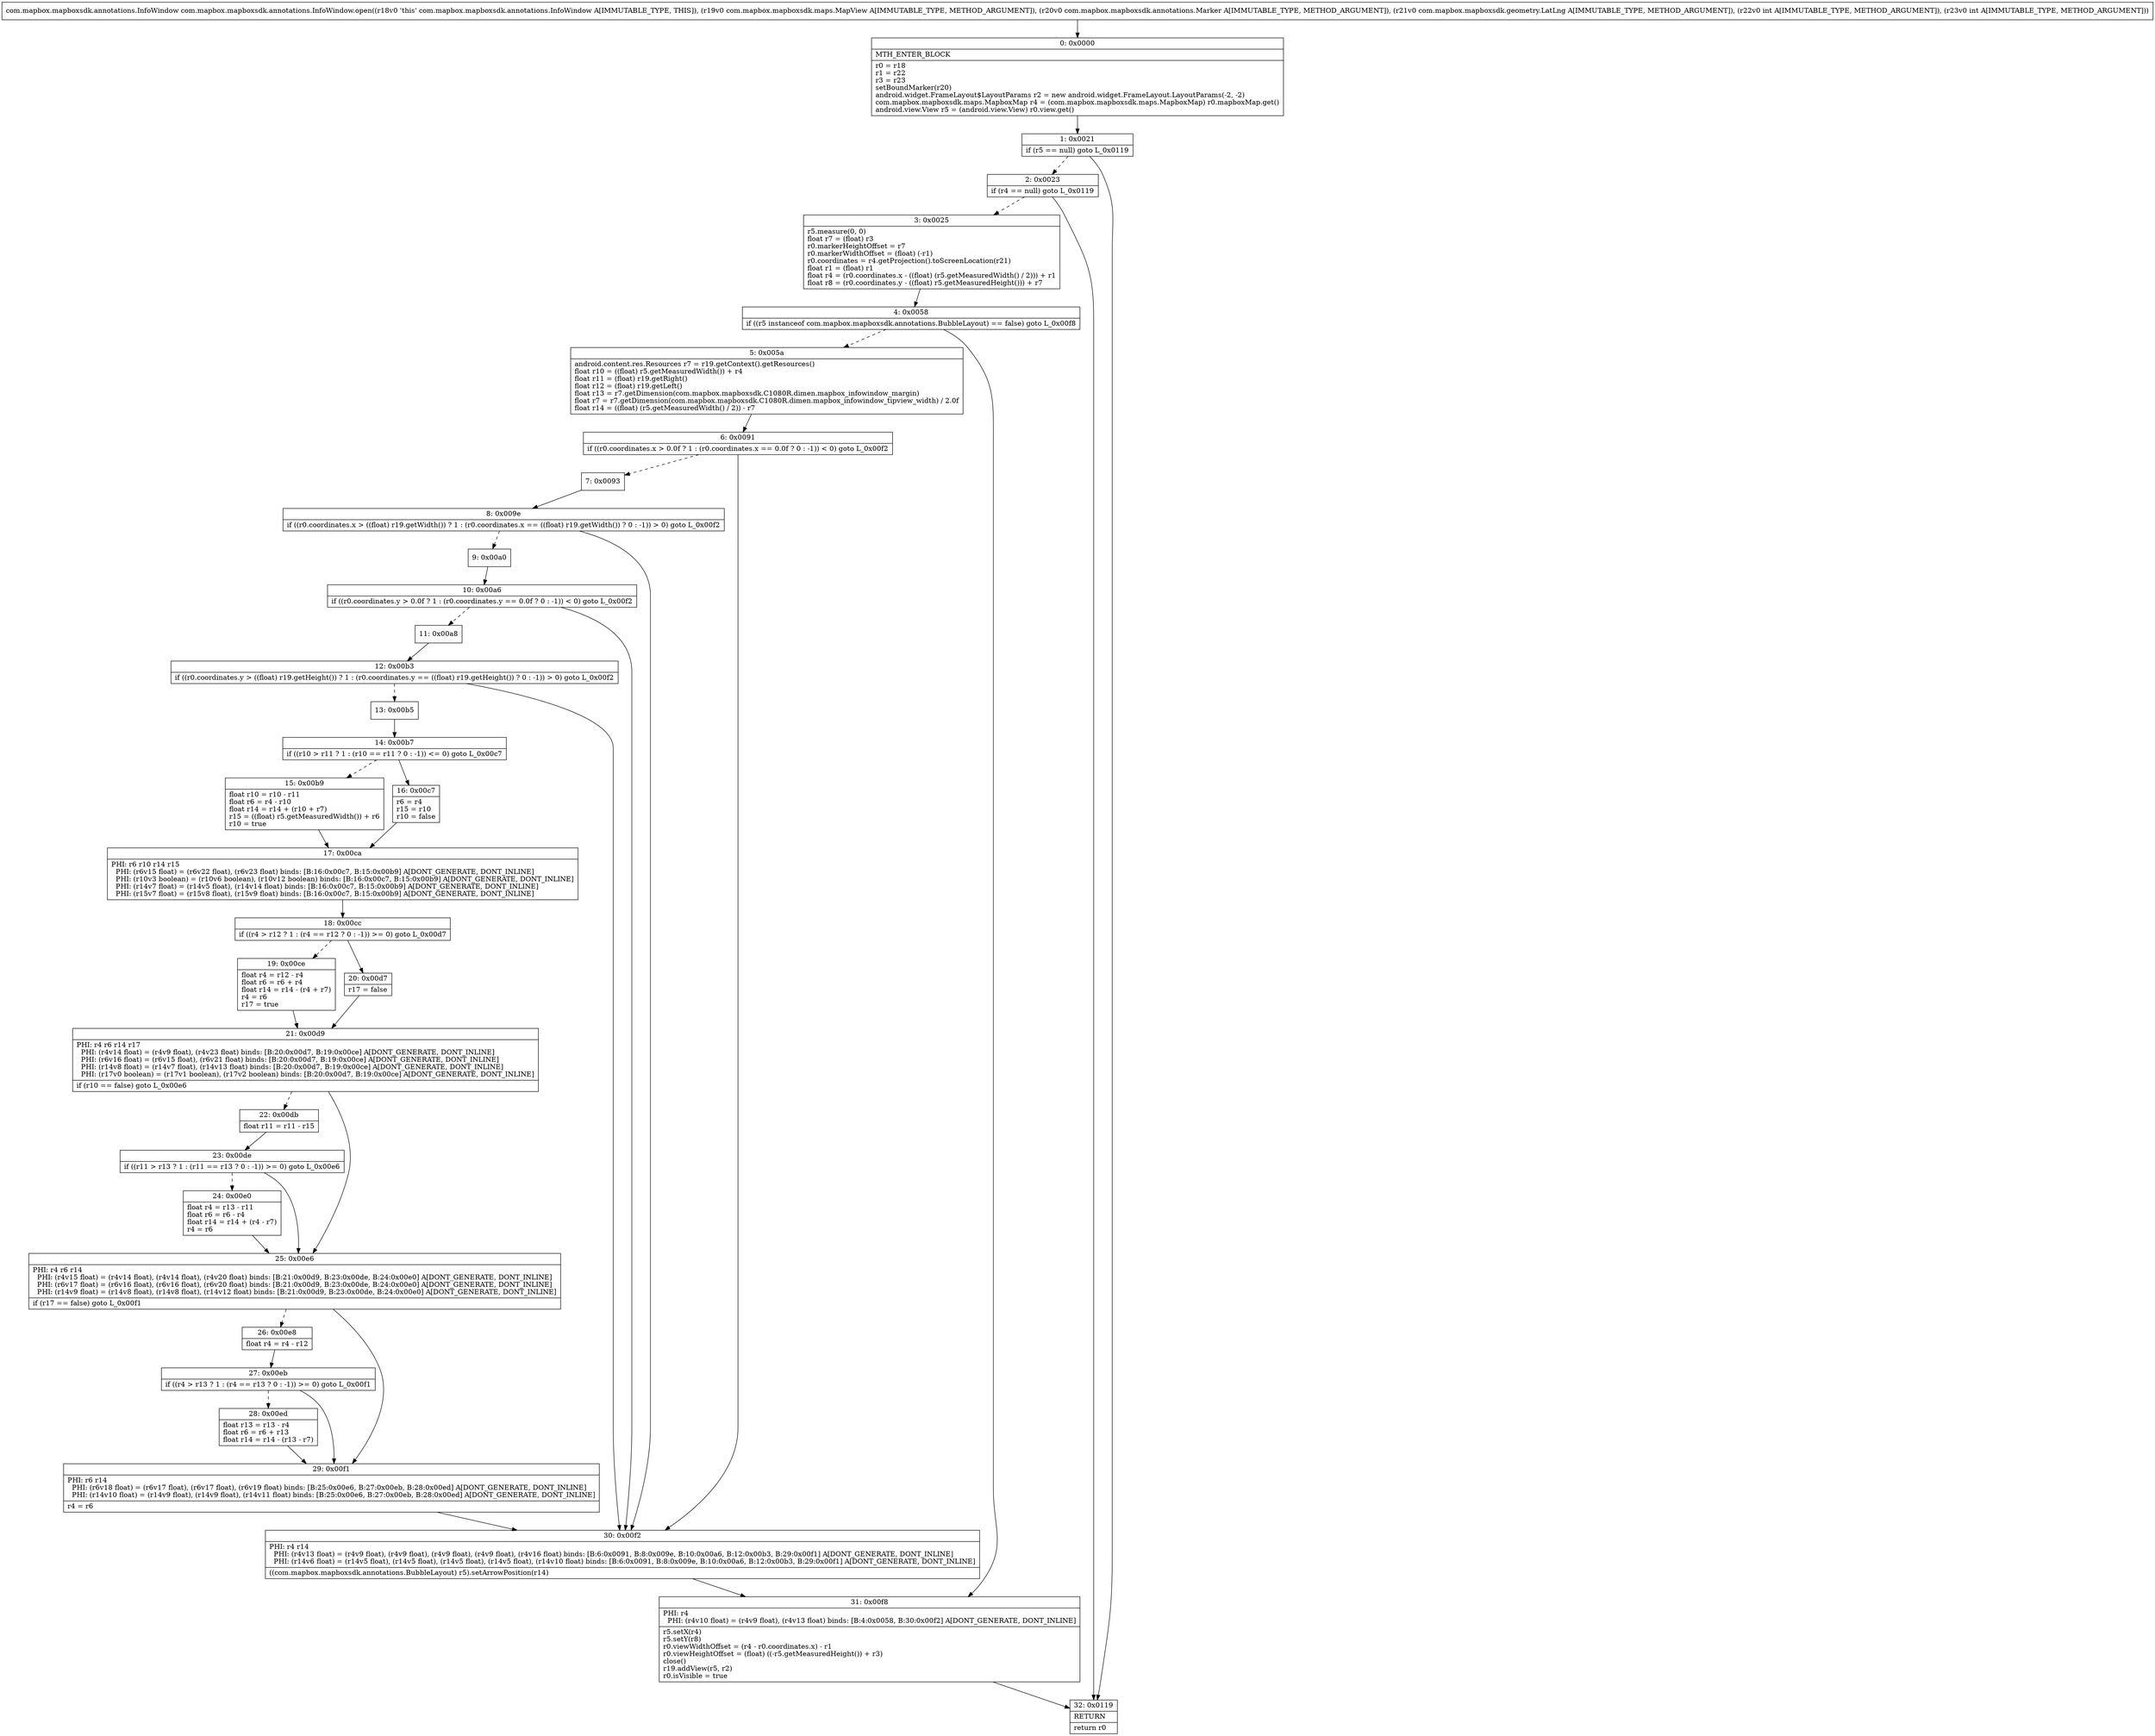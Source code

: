 digraph "CFG forcom.mapbox.mapboxsdk.annotations.InfoWindow.open(Lcom\/mapbox\/mapboxsdk\/maps\/MapView;Lcom\/mapbox\/mapboxsdk\/annotations\/Marker;Lcom\/mapbox\/mapboxsdk\/geometry\/LatLng;II)Lcom\/mapbox\/mapboxsdk\/annotations\/InfoWindow;" {
Node_0 [shape=record,label="{0\:\ 0x0000|MTH_ENTER_BLOCK\l|r0 = r18\lr1 = r22\lr3 = r23\lsetBoundMarker(r20)\landroid.widget.FrameLayout$LayoutParams r2 = new android.widget.FrameLayout.LayoutParams(\-2, \-2)\lcom.mapbox.mapboxsdk.maps.MapboxMap r4 = (com.mapbox.mapboxsdk.maps.MapboxMap) r0.mapboxMap.get()\landroid.view.View r5 = (android.view.View) r0.view.get()\l}"];
Node_1 [shape=record,label="{1\:\ 0x0021|if (r5 == null) goto L_0x0119\l}"];
Node_2 [shape=record,label="{2\:\ 0x0023|if (r4 == null) goto L_0x0119\l}"];
Node_3 [shape=record,label="{3\:\ 0x0025|r5.measure(0, 0)\lfloat r7 = (float) r3\lr0.markerHeightOffset = r7\lr0.markerWidthOffset = (float) (\-r1)\lr0.coordinates = r4.getProjection().toScreenLocation(r21)\lfloat r1 = (float) r1\lfloat r4 = (r0.coordinates.x \- ((float) (r5.getMeasuredWidth() \/ 2))) + r1\lfloat r8 = (r0.coordinates.y \- ((float) r5.getMeasuredHeight())) + r7\l}"];
Node_4 [shape=record,label="{4\:\ 0x0058|if ((r5 instanceof com.mapbox.mapboxsdk.annotations.BubbleLayout) == false) goto L_0x00f8\l}"];
Node_5 [shape=record,label="{5\:\ 0x005a|android.content.res.Resources r7 = r19.getContext().getResources()\lfloat r10 = ((float) r5.getMeasuredWidth()) + r4\lfloat r11 = (float) r19.getRight()\lfloat r12 = (float) r19.getLeft()\lfloat r13 = r7.getDimension(com.mapbox.mapboxsdk.C1080R.dimen.mapbox_infowindow_margin)\lfloat r7 = r7.getDimension(com.mapbox.mapboxsdk.C1080R.dimen.mapbox_infowindow_tipview_width) \/ 2.0f\lfloat r14 = ((float) (r5.getMeasuredWidth() \/ 2)) \- r7\l}"];
Node_6 [shape=record,label="{6\:\ 0x0091|if ((r0.coordinates.x \> 0.0f ? 1 : (r0.coordinates.x == 0.0f ? 0 : \-1)) \< 0) goto L_0x00f2\l}"];
Node_7 [shape=record,label="{7\:\ 0x0093}"];
Node_8 [shape=record,label="{8\:\ 0x009e|if ((r0.coordinates.x \> ((float) r19.getWidth()) ? 1 : (r0.coordinates.x == ((float) r19.getWidth()) ? 0 : \-1)) \> 0) goto L_0x00f2\l}"];
Node_9 [shape=record,label="{9\:\ 0x00a0}"];
Node_10 [shape=record,label="{10\:\ 0x00a6|if ((r0.coordinates.y \> 0.0f ? 1 : (r0.coordinates.y == 0.0f ? 0 : \-1)) \< 0) goto L_0x00f2\l}"];
Node_11 [shape=record,label="{11\:\ 0x00a8}"];
Node_12 [shape=record,label="{12\:\ 0x00b3|if ((r0.coordinates.y \> ((float) r19.getHeight()) ? 1 : (r0.coordinates.y == ((float) r19.getHeight()) ? 0 : \-1)) \> 0) goto L_0x00f2\l}"];
Node_13 [shape=record,label="{13\:\ 0x00b5}"];
Node_14 [shape=record,label="{14\:\ 0x00b7|if ((r10 \> r11 ? 1 : (r10 == r11 ? 0 : \-1)) \<= 0) goto L_0x00c7\l}"];
Node_15 [shape=record,label="{15\:\ 0x00b9|float r10 = r10 \- r11\lfloat r6 = r4 \- r10\lfloat r14 = r14 + (r10 + r7)\lr15 = ((float) r5.getMeasuredWidth()) + r6\lr10 = true\l}"];
Node_16 [shape=record,label="{16\:\ 0x00c7|r6 = r4\lr15 = r10\lr10 = false\l}"];
Node_17 [shape=record,label="{17\:\ 0x00ca|PHI: r6 r10 r14 r15 \l  PHI: (r6v15 float) = (r6v22 float), (r6v23 float) binds: [B:16:0x00c7, B:15:0x00b9] A[DONT_GENERATE, DONT_INLINE]\l  PHI: (r10v3 boolean) = (r10v6 boolean), (r10v12 boolean) binds: [B:16:0x00c7, B:15:0x00b9] A[DONT_GENERATE, DONT_INLINE]\l  PHI: (r14v7 float) = (r14v5 float), (r14v14 float) binds: [B:16:0x00c7, B:15:0x00b9] A[DONT_GENERATE, DONT_INLINE]\l  PHI: (r15v7 float) = (r15v8 float), (r15v9 float) binds: [B:16:0x00c7, B:15:0x00b9] A[DONT_GENERATE, DONT_INLINE]\l}"];
Node_18 [shape=record,label="{18\:\ 0x00cc|if ((r4 \> r12 ? 1 : (r4 == r12 ? 0 : \-1)) \>= 0) goto L_0x00d7\l}"];
Node_19 [shape=record,label="{19\:\ 0x00ce|float r4 = r12 \- r4\lfloat r6 = r6 + r4\lfloat r14 = r14 \- (r4 + r7)\lr4 = r6\lr17 = true\l}"];
Node_20 [shape=record,label="{20\:\ 0x00d7|r17 = false\l}"];
Node_21 [shape=record,label="{21\:\ 0x00d9|PHI: r4 r6 r14 r17 \l  PHI: (r4v14 float) = (r4v9 float), (r4v23 float) binds: [B:20:0x00d7, B:19:0x00ce] A[DONT_GENERATE, DONT_INLINE]\l  PHI: (r6v16 float) = (r6v15 float), (r6v21 float) binds: [B:20:0x00d7, B:19:0x00ce] A[DONT_GENERATE, DONT_INLINE]\l  PHI: (r14v8 float) = (r14v7 float), (r14v13 float) binds: [B:20:0x00d7, B:19:0x00ce] A[DONT_GENERATE, DONT_INLINE]\l  PHI: (r17v0 boolean) = (r17v1 boolean), (r17v2 boolean) binds: [B:20:0x00d7, B:19:0x00ce] A[DONT_GENERATE, DONT_INLINE]\l|if (r10 == false) goto L_0x00e6\l}"];
Node_22 [shape=record,label="{22\:\ 0x00db|float r11 = r11 \- r15\l}"];
Node_23 [shape=record,label="{23\:\ 0x00de|if ((r11 \> r13 ? 1 : (r11 == r13 ? 0 : \-1)) \>= 0) goto L_0x00e6\l}"];
Node_24 [shape=record,label="{24\:\ 0x00e0|float r4 = r13 \- r11\lfloat r6 = r6 \- r4\lfloat r14 = r14 + (r4 \- r7)\lr4 = r6\l}"];
Node_25 [shape=record,label="{25\:\ 0x00e6|PHI: r4 r6 r14 \l  PHI: (r4v15 float) = (r4v14 float), (r4v14 float), (r4v20 float) binds: [B:21:0x00d9, B:23:0x00de, B:24:0x00e0] A[DONT_GENERATE, DONT_INLINE]\l  PHI: (r6v17 float) = (r6v16 float), (r6v16 float), (r6v20 float) binds: [B:21:0x00d9, B:23:0x00de, B:24:0x00e0] A[DONT_GENERATE, DONT_INLINE]\l  PHI: (r14v9 float) = (r14v8 float), (r14v8 float), (r14v12 float) binds: [B:21:0x00d9, B:23:0x00de, B:24:0x00e0] A[DONT_GENERATE, DONT_INLINE]\l|if (r17 == false) goto L_0x00f1\l}"];
Node_26 [shape=record,label="{26\:\ 0x00e8|float r4 = r4 \- r12\l}"];
Node_27 [shape=record,label="{27\:\ 0x00eb|if ((r4 \> r13 ? 1 : (r4 == r13 ? 0 : \-1)) \>= 0) goto L_0x00f1\l}"];
Node_28 [shape=record,label="{28\:\ 0x00ed|float r13 = r13 \- r4\lfloat r6 = r6 + r13\lfloat r14 = r14 \- (r13 \- r7)\l}"];
Node_29 [shape=record,label="{29\:\ 0x00f1|PHI: r6 r14 \l  PHI: (r6v18 float) = (r6v17 float), (r6v17 float), (r6v19 float) binds: [B:25:0x00e6, B:27:0x00eb, B:28:0x00ed] A[DONT_GENERATE, DONT_INLINE]\l  PHI: (r14v10 float) = (r14v9 float), (r14v9 float), (r14v11 float) binds: [B:25:0x00e6, B:27:0x00eb, B:28:0x00ed] A[DONT_GENERATE, DONT_INLINE]\l|r4 = r6\l}"];
Node_30 [shape=record,label="{30\:\ 0x00f2|PHI: r4 r14 \l  PHI: (r4v13 float) = (r4v9 float), (r4v9 float), (r4v9 float), (r4v9 float), (r4v16 float) binds: [B:6:0x0091, B:8:0x009e, B:10:0x00a6, B:12:0x00b3, B:29:0x00f1] A[DONT_GENERATE, DONT_INLINE]\l  PHI: (r14v6 float) = (r14v5 float), (r14v5 float), (r14v5 float), (r14v5 float), (r14v10 float) binds: [B:6:0x0091, B:8:0x009e, B:10:0x00a6, B:12:0x00b3, B:29:0x00f1] A[DONT_GENERATE, DONT_INLINE]\l|((com.mapbox.mapboxsdk.annotations.BubbleLayout) r5).setArrowPosition(r14)\l}"];
Node_31 [shape=record,label="{31\:\ 0x00f8|PHI: r4 \l  PHI: (r4v10 float) = (r4v9 float), (r4v13 float) binds: [B:4:0x0058, B:30:0x00f2] A[DONT_GENERATE, DONT_INLINE]\l|r5.setX(r4)\lr5.setY(r8)\lr0.viewWidthOffset = (r4 \- r0.coordinates.x) \- r1\lr0.viewHeightOffset = (float) ((\-r5.getMeasuredHeight()) + r3)\lclose()\lr19.addView(r5, r2)\lr0.isVisible = true\l}"];
Node_32 [shape=record,label="{32\:\ 0x0119|RETURN\l|return r0\l}"];
MethodNode[shape=record,label="{com.mapbox.mapboxsdk.annotations.InfoWindow com.mapbox.mapboxsdk.annotations.InfoWindow.open((r18v0 'this' com.mapbox.mapboxsdk.annotations.InfoWindow A[IMMUTABLE_TYPE, THIS]), (r19v0 com.mapbox.mapboxsdk.maps.MapView A[IMMUTABLE_TYPE, METHOD_ARGUMENT]), (r20v0 com.mapbox.mapboxsdk.annotations.Marker A[IMMUTABLE_TYPE, METHOD_ARGUMENT]), (r21v0 com.mapbox.mapboxsdk.geometry.LatLng A[IMMUTABLE_TYPE, METHOD_ARGUMENT]), (r22v0 int A[IMMUTABLE_TYPE, METHOD_ARGUMENT]), (r23v0 int A[IMMUTABLE_TYPE, METHOD_ARGUMENT])) }"];
MethodNode -> Node_0;
Node_0 -> Node_1;
Node_1 -> Node_2[style=dashed];
Node_1 -> Node_32;
Node_2 -> Node_3[style=dashed];
Node_2 -> Node_32;
Node_3 -> Node_4;
Node_4 -> Node_5[style=dashed];
Node_4 -> Node_31;
Node_5 -> Node_6;
Node_6 -> Node_7[style=dashed];
Node_6 -> Node_30;
Node_7 -> Node_8;
Node_8 -> Node_9[style=dashed];
Node_8 -> Node_30;
Node_9 -> Node_10;
Node_10 -> Node_11[style=dashed];
Node_10 -> Node_30;
Node_11 -> Node_12;
Node_12 -> Node_13[style=dashed];
Node_12 -> Node_30;
Node_13 -> Node_14;
Node_14 -> Node_15[style=dashed];
Node_14 -> Node_16;
Node_15 -> Node_17;
Node_16 -> Node_17;
Node_17 -> Node_18;
Node_18 -> Node_19[style=dashed];
Node_18 -> Node_20;
Node_19 -> Node_21;
Node_20 -> Node_21;
Node_21 -> Node_22[style=dashed];
Node_21 -> Node_25;
Node_22 -> Node_23;
Node_23 -> Node_24[style=dashed];
Node_23 -> Node_25;
Node_24 -> Node_25;
Node_25 -> Node_26[style=dashed];
Node_25 -> Node_29;
Node_26 -> Node_27;
Node_27 -> Node_28[style=dashed];
Node_27 -> Node_29;
Node_28 -> Node_29;
Node_29 -> Node_30;
Node_30 -> Node_31;
Node_31 -> Node_32;
}

